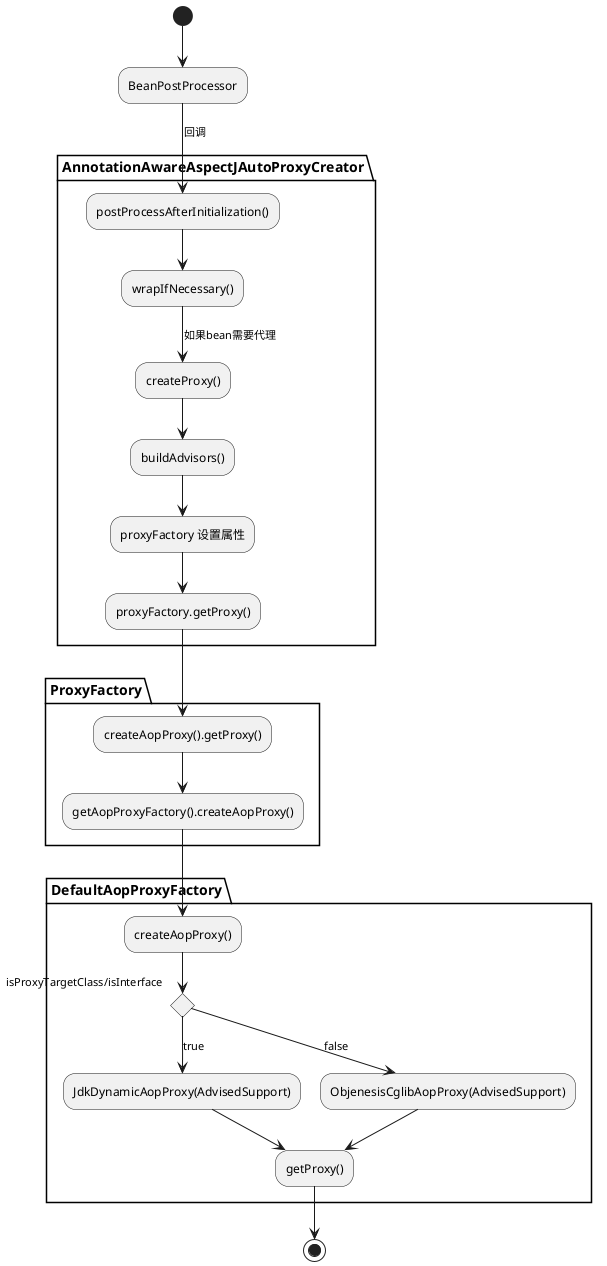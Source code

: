 @startuml
(*)  --> BeanPostProcessor
partition AnnotationAwareAspectJAutoProxyCreator {
    --> [回调] postProcessAfterInitialization()
    -->  wrapIfNecessary()
    --> [如果bean需要代理] createProxy()
    --> buildAdvisors()
    --> proxyFactory 设置属性
    --> proxyFactory.getProxy()
}
partition ProxyFactory {
    --> createAopProxy().getProxy()
    --> getAopProxyFactory().createAopProxy()
}
partition DefaultAopProxyFactory {
    --> createAopProxy()
    If isProxyTargetClass/isInterface then
    --> [true] JdkDynamicAopProxy(AdvisedSupport)
    --> getProxy()
    else
    --> [false] ObjenesisCglibAopProxy(AdvisedSupport)
    Endif
    --> getProxy()
}

-->(*)
@enduml